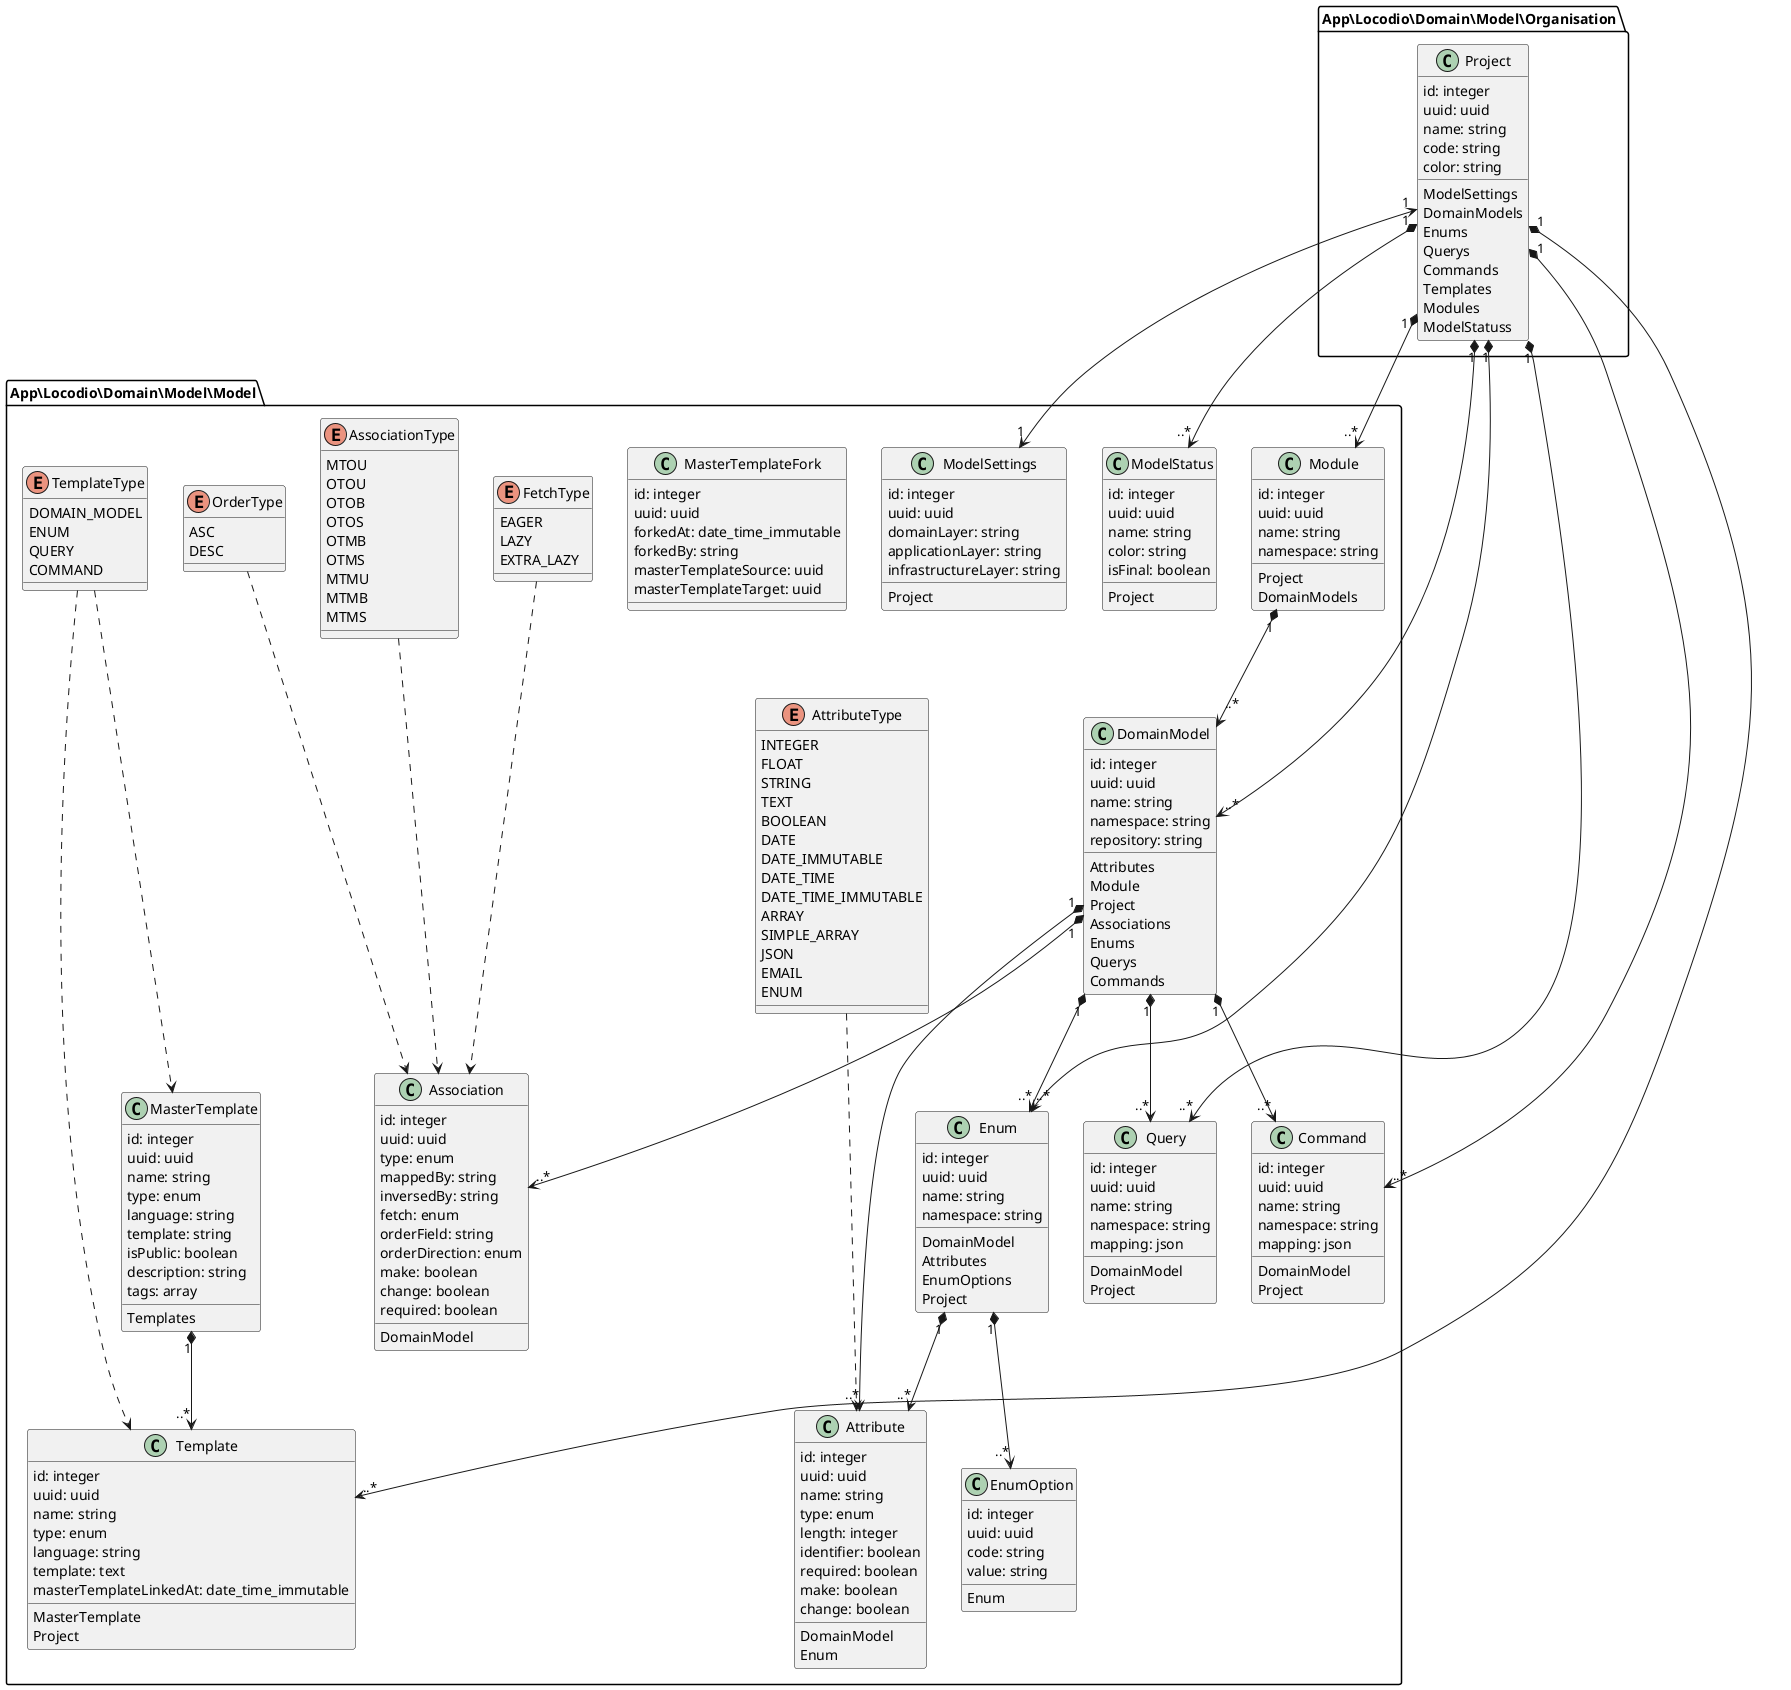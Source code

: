 @startuml

skinparam shadowing false

package "App\Locodio\Domain\Model\Model"{
	class ModelStatus {
		id: integer
		uuid: uuid
		name: string
		color: string
		isFinal: boolean
		{method} Project
	}
}
package "App\Locodio\Domain\Model\Model"{
	class ModelSettings {
		id: integer
		uuid: uuid
		domainLayer: string
		applicationLayer: string
		infrastructureLayer: string
		{method} Project
	}
}
package "App\Locodio\Domain\Model\Model"{
	class Module {
		id: integer
		uuid: uuid
		name: string
		namespace: string
		{method} Project
		{method} DomainModels
	}
}
package "App\Locodio\Domain\Model\Organisation"{
	class Project {
		id: integer
		uuid: uuid
		name: string
		code: string
		color: string
		{method} ModelSettings
		{method} DomainModels
		{method} Enums
		{method} Querys
		{method} Commands
		{method} Templates
		{method} Modules
		{method} ModelStatuss
	}
}
package "App\Locodio\Domain\Model\Model"{
	class DomainModel {
		id: integer
		uuid: uuid
		name: string
		namespace: string
		repository: string
		{method} Attributes
		{method} Module
		{method} Project
		{method} Associations
		{method} Enums
		{method} Querys
		{method} Commands
	}
}
package "App\Locodio\Domain\Model\Model"{
	class MasterTemplateFork {
		id: integer
		uuid: uuid
		forkedAt: date_time_immutable
		forkedBy: string
		masterTemplateSource: uuid
		masterTemplateTarget: uuid
	}
}
package "App\Locodio\Domain\Model\Model"{
	class MasterTemplate {
		id: integer
		uuid: uuid
		name: string
		type: enum
		language: string
		template: string
		isPublic: boolean
		description: string
		tags: array
		{method} Templates
	}
}
package "App\Locodio\Domain\Model\Model"{
	class Template {
		id: integer
		uuid: uuid
		name: string
		type: enum
		language: string
		template: text
		masterTemplateLinkedAt: date_time_immutable
		{method} MasterTemplate
		{method} Project
	}
}
package "App\Locodio\Domain\Model\Model"{
	class Attribute {
		id: integer
		uuid: uuid
		name: string
		type: enum
		length: integer
		identifier: boolean
		required: boolean
		make: boolean
		change: boolean
		{method} DomainModel
		{method} Enum
	}
}
package "App\Locodio\Domain\Model\Model"{
	class Association {
		id: integer
		uuid: uuid
		type: enum
		mappedBy: string
		inversedBy: string
		fetch: enum
		orderField: string
		orderDirection: enum
		make: boolean
		change: boolean
		required: boolean
		{method} DomainModel
	}
}
package "App\Locodio\Domain\Model\Model"{
	class Enum {
		id: integer
		uuid: uuid
		name: string
		namespace: string
		{method} DomainModel
		{method} Attributes
		{method} EnumOptions
		{method} Project
	}
}
package "App\Locodio\Domain\Model\Model"{
	class EnumOption {
		id: integer
		uuid: uuid
		code: string
		value: string
		{method} Enum
	}
}
package "App\Locodio\Domain\Model\Model"{
	class Query {
		id: integer
		uuid: uuid
		name: string
		namespace: string
		mapping: json
		{method} DomainModel
		{method} Project
	}
}
package "App\Locodio\Domain\Model\Model"{
	class Command {
		id: integer
		uuid: uuid
		name: string
		namespace: string
		mapping: json
		{method} DomainModel
		{method} Project
	}
}
package "App\Locodio\Domain\Model\Model"{
	enum AttributeType {
		INTEGER
		FLOAT
		STRING
		TEXT
		BOOLEAN
		DATE
		DATE_IMMUTABLE
		DATE_TIME
		DATE_TIME_IMMUTABLE
		ARRAY
		SIMPLE_ARRAY
		JSON
		EMAIL
		ENUM
	}
}
package "App\Locodio\Domain\Model\Model"{
	enum AssociationType {
		MTOU
		OTOU
		OTOB
		OTOS
		OTMB
		OTMS
		MTMU
		MTMB
		MTMS
	}
}
package "App\Locodio\Domain\Model\Model"{
	enum TemplateType {
		DOMAIN_MODEL
		ENUM
		QUERY
		COMMAND
	}
}
package "App\Locodio\Domain\Model\Model"{
	enum FetchType {
		EAGER
		LAZY
		EXTRA_LAZY
	}
}
package "App\Locodio\Domain\Model\Model"{
	enum OrderType {
		ASC
		DESC
	}
}

TemplateType...> MasterTemplate
TemplateType...> Template
AttributeType...> Attribute
AssociationType...> Association
FetchType...> Association
OrderType...> Association
Project "1" <--> "1" ModelSettings
Module "1" *--> "..*" DomainModel
Project "1" *--> "..*" DomainModel
Project "1" *--> "..*" Enum
Project "1" *--> "..*" Query
Project "1" *--> "..*" Command
Project "1" *--> "..*" Template
Project "1" *--> "..*" Module
Project "1" *--> "..*" ModelStatus
DomainModel "1" *--> "..*" Attribute
DomainModel "1" *--> "..*" Association
DomainModel "1" *--> "..*" Enum
DomainModel "1" *--> "..*" Query
DomainModel "1" *--> "..*" Command
MasterTemplate "1" *--> "..*" Template
Enum "1" *--> "..*" Attribute
Enum "1" *--> "..*" EnumOption

@enduml